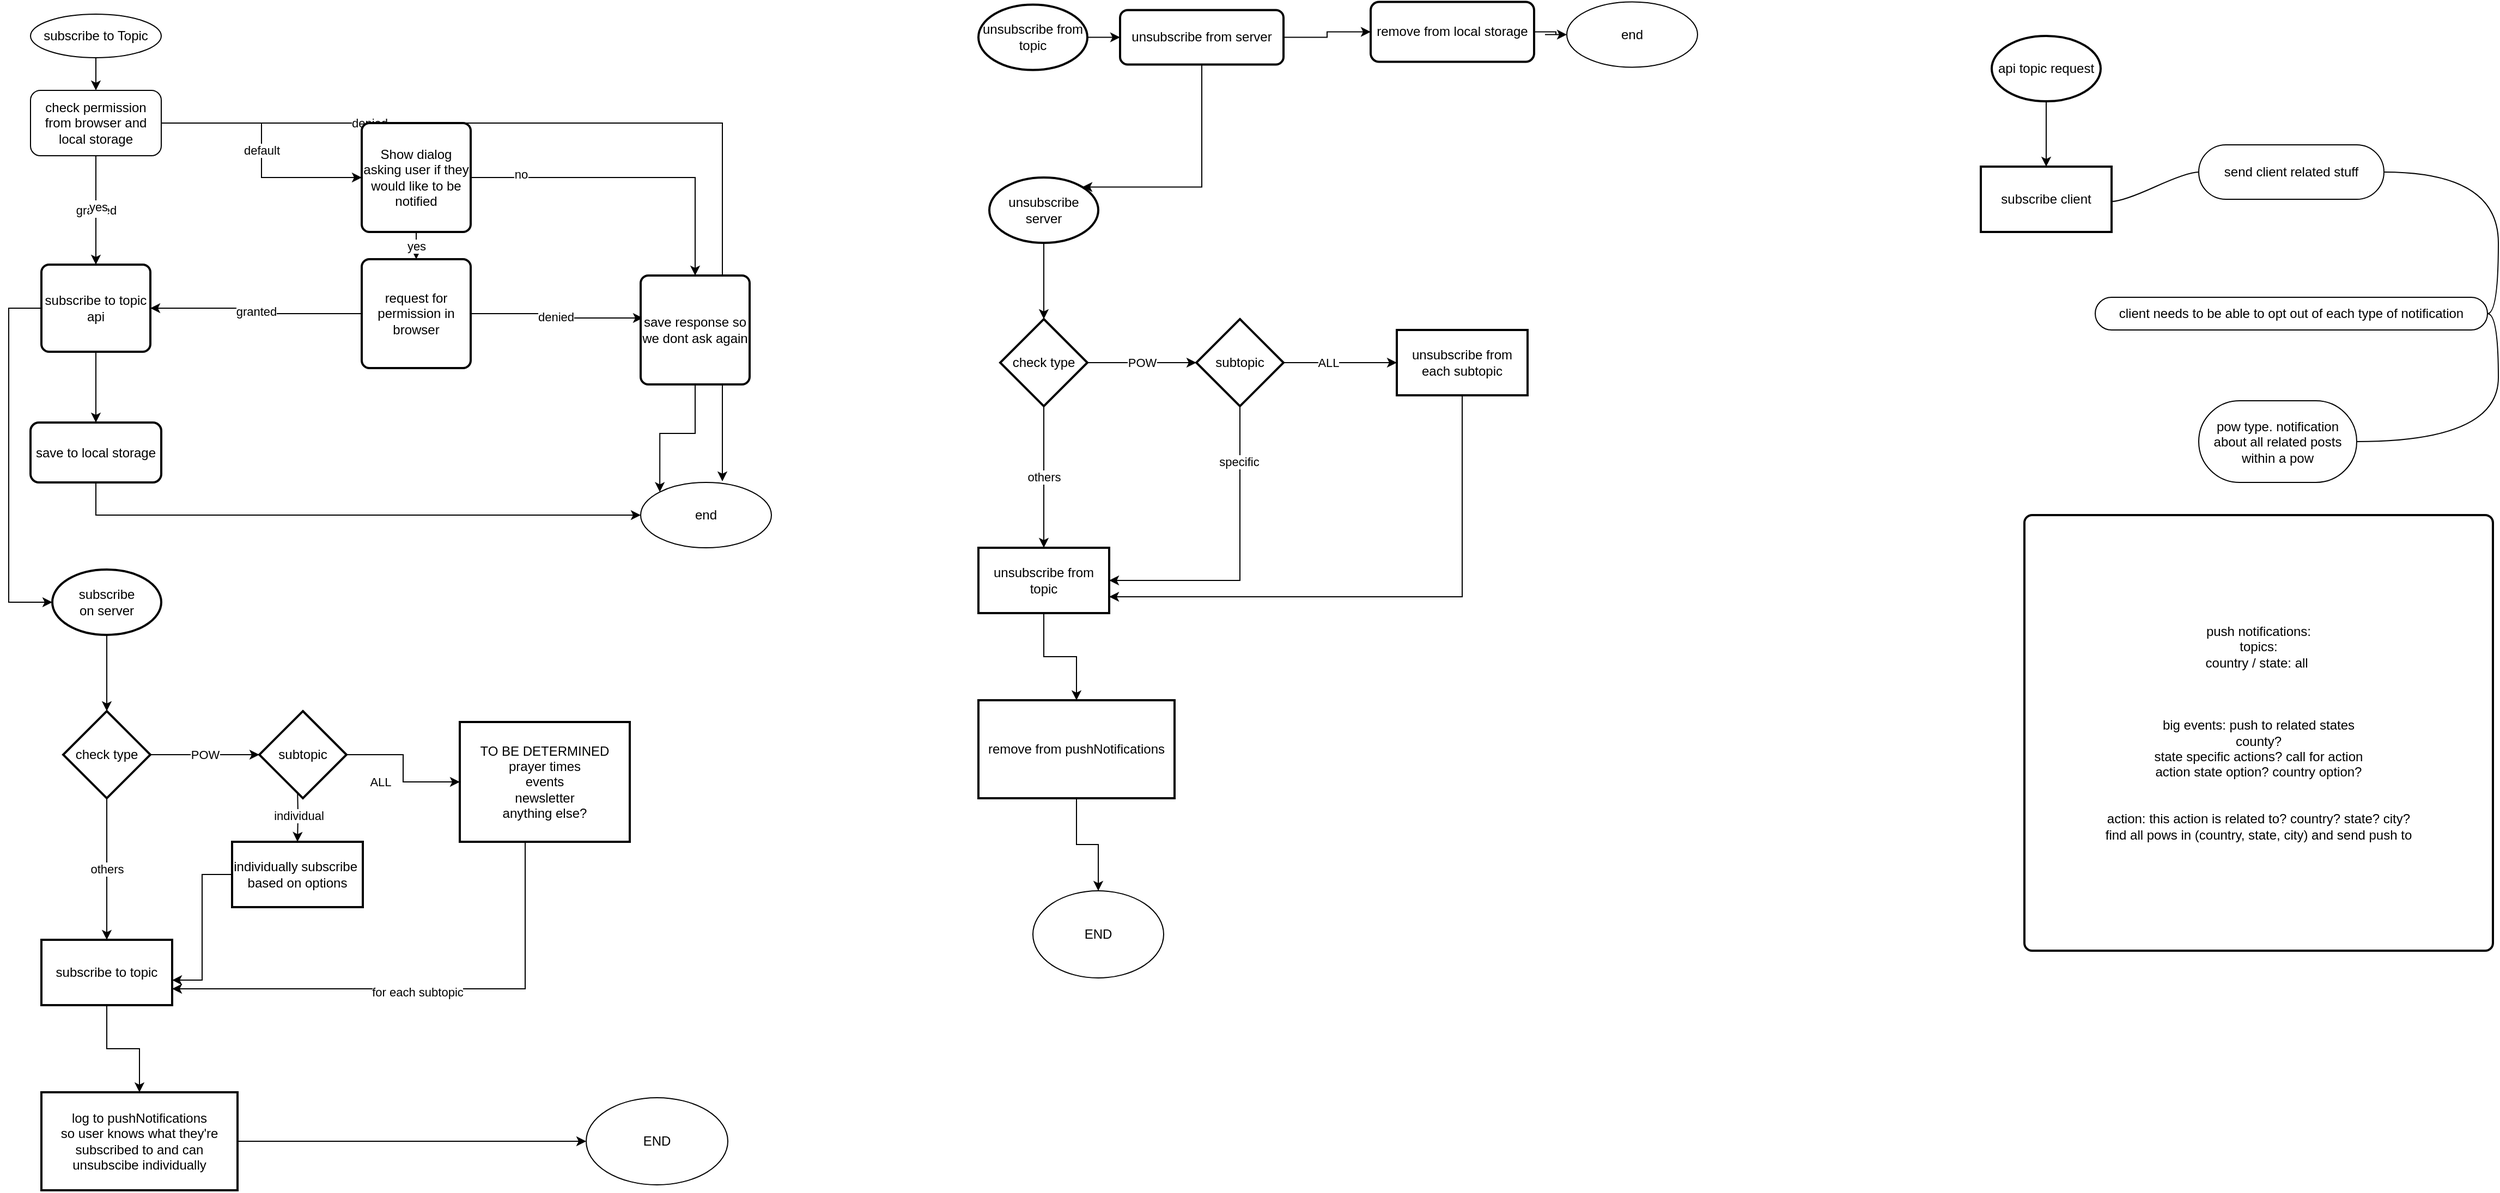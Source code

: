 <mxfile version="20.8.11" type="device"><diagram id="C5RBs43oDa-KdzZeNtuy" name="Page-1"><mxGraphModel dx="2012" dy="1293" grid="1" gridSize="10" guides="1" tooltips="1" connect="1" arrows="1" fold="1" page="1" pageScale="1" pageWidth="827" pageHeight="1169" math="0" shadow="0"><root><mxCell id="WIyWlLk6GJQsqaUBKTNV-0"/><mxCell id="WIyWlLk6GJQsqaUBKTNV-1" parent="WIyWlLk6GJQsqaUBKTNV-0"/><mxCell id="SufS6bkA-0Iss4v9HHAJ-12" value="" style="edgeStyle=orthogonalEdgeStyle;rounded=0;orthogonalLoop=1;jettySize=auto;html=1;" parent="WIyWlLk6GJQsqaUBKTNV-1" source="WIyWlLk6GJQsqaUBKTNV-3" target="SufS6bkA-0Iss4v9HHAJ-11" edge="1"><mxGeometry relative="1" as="geometry"/></mxCell><mxCell id="WIyWlLk6GJQsqaUBKTNV-3" value="subscribe to Topic" style="ellipse;whiteSpace=wrap;html=1;" parent="WIyWlLk6GJQsqaUBKTNV-1" vertex="1"><mxGeometry x="60" y="20" width="120" height="40" as="geometry"/></mxCell><mxCell id="SufS6bkA-0Iss4v9HHAJ-48" value="" style="edgeStyle=orthogonalEdgeStyle;rounded=0;orthogonalLoop=1;jettySize=auto;html=1;" parent="WIyWlLk6GJQsqaUBKTNV-1" source="WIyWlLk6GJQsqaUBKTNV-10" target="SufS6bkA-0Iss4v9HHAJ-47" edge="1"><mxGeometry relative="1" as="geometry"/></mxCell><mxCell id="r6ylJwYdUAWY3ZbnUyGu-55" style="edgeStyle=orthogonalEdgeStyle;rounded=0;orthogonalLoop=1;jettySize=auto;html=1;" edge="1" parent="WIyWlLk6GJQsqaUBKTNV-1" source="WIyWlLk6GJQsqaUBKTNV-10" target="r6ylJwYdUAWY3ZbnUyGu-13"><mxGeometry relative="1" as="geometry"><Array as="points"><mxPoint x="40" y="290"/><mxPoint x="40" y="560"/></Array></mxGeometry></mxCell><mxCell id="WIyWlLk6GJQsqaUBKTNV-10" value="subscribe to topic api" style="rounded=1;whiteSpace=wrap;html=1;absoluteArcSize=1;arcSize=14;strokeWidth=2;" parent="WIyWlLk6GJQsqaUBKTNV-1" vertex="1"><mxGeometry x="70" y="250" width="100" height="80" as="geometry"/></mxCell><mxCell id="SufS6bkA-0Iss4v9HHAJ-1" value="end" style="ellipse;whiteSpace=wrap;html=1;" parent="WIyWlLk6GJQsqaUBKTNV-1" vertex="1"><mxGeometry x="620" y="450" width="120" height="60" as="geometry"/></mxCell><mxCell id="SufS6bkA-0Iss4v9HHAJ-14" value="granted" style="edgeStyle=orthogonalEdgeStyle;rounded=0;orthogonalLoop=1;jettySize=auto;html=1;entryX=0.5;entryY=0;entryDx=0;entryDy=0;" parent="WIyWlLk6GJQsqaUBKTNV-1" source="SufS6bkA-0Iss4v9HHAJ-11" target="WIyWlLk6GJQsqaUBKTNV-10" edge="1"><mxGeometry relative="1" as="geometry"><mxPoint x="180" y="430" as="targetPoint"/></mxGeometry></mxCell><mxCell id="SufS6bkA-0Iss4v9HHAJ-15" value="yes" style="edgeLabel;html=1;align=center;verticalAlign=middle;resizable=0;points=[];" parent="SufS6bkA-0Iss4v9HHAJ-14" vertex="1" connectable="0"><mxGeometry x="-0.067" y="2" relative="1" as="geometry"><mxPoint as="offset"/></mxGeometry></mxCell><mxCell id="SufS6bkA-0Iss4v9HHAJ-36" value="default" style="edgeStyle=orthogonalEdgeStyle;rounded=0;orthogonalLoop=1;jettySize=auto;html=1;entryX=0;entryY=0.5;entryDx=0;entryDy=0;" parent="WIyWlLk6GJQsqaUBKTNV-1" source="SufS6bkA-0Iss4v9HHAJ-11" target="SufS6bkA-0Iss4v9HHAJ-19" edge="1"><mxGeometry relative="1" as="geometry"><mxPoint x="334" y="185" as="targetPoint"/></mxGeometry></mxCell><mxCell id="r6ylJwYdUAWY3ZbnUyGu-0" style="edgeStyle=orthogonalEdgeStyle;rounded=0;orthogonalLoop=1;jettySize=auto;html=1;entryX=0.625;entryY=-0.017;entryDx=0;entryDy=0;entryPerimeter=0;" edge="1" parent="WIyWlLk6GJQsqaUBKTNV-1" source="SufS6bkA-0Iss4v9HHAJ-11" target="SufS6bkA-0Iss4v9HHAJ-1"><mxGeometry relative="1" as="geometry"/></mxCell><mxCell id="r6ylJwYdUAWY3ZbnUyGu-1" value="denied" style="edgeLabel;html=1;align=center;verticalAlign=middle;resizable=0;points=[];" vertex="1" connectable="0" parent="r6ylJwYdUAWY3ZbnUyGu-0"><mxGeometry x="-0.548" relative="1" as="geometry"><mxPoint as="offset"/></mxGeometry></mxCell><mxCell id="SufS6bkA-0Iss4v9HHAJ-11" value="check permission&lt;br&gt;from browser and local storage" style="whiteSpace=wrap;html=1;rounded=1;glass=0;strokeWidth=1;shadow=0;" parent="WIyWlLk6GJQsqaUBKTNV-1" vertex="1"><mxGeometry x="60" y="90" width="120" height="60" as="geometry"/></mxCell><mxCell id="SufS6bkA-0Iss4v9HHAJ-25" value="yes" style="edgeStyle=orthogonalEdgeStyle;rounded=0;orthogonalLoop=1;jettySize=auto;html=1;" parent="WIyWlLk6GJQsqaUBKTNV-1" source="SufS6bkA-0Iss4v9HHAJ-19" target="SufS6bkA-0Iss4v9HHAJ-24" edge="1"><mxGeometry relative="1" as="geometry"/></mxCell><mxCell id="r6ylJwYdUAWY3ZbnUyGu-2" style="edgeStyle=orthogonalEdgeStyle;rounded=0;orthogonalLoop=1;jettySize=auto;html=1;" edge="1" parent="WIyWlLk6GJQsqaUBKTNV-1" source="SufS6bkA-0Iss4v9HHAJ-19" target="SufS6bkA-0Iss4v9HHAJ-31"><mxGeometry relative="1" as="geometry"/></mxCell><mxCell id="r6ylJwYdUAWY3ZbnUyGu-3" value="no" style="edgeLabel;html=1;align=center;verticalAlign=middle;resizable=0;points=[];" vertex="1" connectable="0" parent="r6ylJwYdUAWY3ZbnUyGu-2"><mxGeometry x="-0.688" y="3" relative="1" as="geometry"><mxPoint as="offset"/></mxGeometry></mxCell><mxCell id="SufS6bkA-0Iss4v9HHAJ-19" value="Show dialog asking user if they would like to be notified" style="rounded=1;whiteSpace=wrap;html=1;absoluteArcSize=1;arcSize=14;strokeWidth=2;" parent="WIyWlLk6GJQsqaUBKTNV-1" vertex="1"><mxGeometry x="364" y="120" width="100" height="100" as="geometry"/></mxCell><mxCell id="SufS6bkA-0Iss4v9HHAJ-33" value="granted" style="edgeStyle=orthogonalEdgeStyle;rounded=0;orthogonalLoop=1;jettySize=auto;html=1;entryX=1;entryY=0.5;entryDx=0;entryDy=0;" parent="WIyWlLk6GJQsqaUBKTNV-1" source="SufS6bkA-0Iss4v9HHAJ-24" target="WIyWlLk6GJQsqaUBKTNV-10" edge="1"><mxGeometry relative="1" as="geometry"/></mxCell><mxCell id="r6ylJwYdUAWY3ZbnUyGu-4" value="denied" style="edgeStyle=orthogonalEdgeStyle;rounded=0;orthogonalLoop=1;jettySize=auto;html=1;entryX=0.02;entryY=0.39;entryDx=0;entryDy=0;entryPerimeter=0;" edge="1" parent="WIyWlLk6GJQsqaUBKTNV-1" source="SufS6bkA-0Iss4v9HHAJ-24" target="SufS6bkA-0Iss4v9HHAJ-31"><mxGeometry relative="1" as="geometry"/></mxCell><mxCell id="SufS6bkA-0Iss4v9HHAJ-24" value="request for permission in browser" style="rounded=1;whiteSpace=wrap;html=1;absoluteArcSize=1;arcSize=14;strokeWidth=2;" parent="WIyWlLk6GJQsqaUBKTNV-1" vertex="1"><mxGeometry x="364" y="245" width="100" height="100" as="geometry"/></mxCell><mxCell id="r6ylJwYdUAWY3ZbnUyGu-5" style="edgeStyle=orthogonalEdgeStyle;rounded=0;orthogonalLoop=1;jettySize=auto;html=1;entryX=0;entryY=0;entryDx=0;entryDy=0;" edge="1" parent="WIyWlLk6GJQsqaUBKTNV-1" source="SufS6bkA-0Iss4v9HHAJ-31" target="SufS6bkA-0Iss4v9HHAJ-1"><mxGeometry relative="1" as="geometry"><mxPoint x="670" y="680" as="targetPoint"/></mxGeometry></mxCell><mxCell id="SufS6bkA-0Iss4v9HHAJ-31" value="save response so we dont ask again" style="rounded=1;whiteSpace=wrap;html=1;absoluteArcSize=1;arcSize=14;strokeWidth=2;" parent="WIyWlLk6GJQsqaUBKTNV-1" vertex="1"><mxGeometry x="620" y="260" width="100" height="100" as="geometry"/></mxCell><mxCell id="SufS6bkA-0Iss4v9HHAJ-49" style="edgeStyle=orthogonalEdgeStyle;rounded=0;orthogonalLoop=1;jettySize=auto;html=1;entryX=0;entryY=0.5;entryDx=0;entryDy=0;" parent="WIyWlLk6GJQsqaUBKTNV-1" source="SufS6bkA-0Iss4v9HHAJ-47" target="SufS6bkA-0Iss4v9HHAJ-1" edge="1"><mxGeometry relative="1" as="geometry"><Array as="points"><mxPoint x="120" y="480"/></Array><mxPoint x="650" y="730" as="targetPoint"/></mxGeometry></mxCell><mxCell id="SufS6bkA-0Iss4v9HHAJ-47" value="save to local storage" style="whiteSpace=wrap;html=1;rounded=1;arcSize=14;strokeWidth=2;" parent="WIyWlLk6GJQsqaUBKTNV-1" vertex="1"><mxGeometry x="60" y="395" width="120" height="55" as="geometry"/></mxCell><mxCell id="SufS6bkA-0Iss4v9HHAJ-53" value="" style="edgeStyle=orthogonalEdgeStyle;rounded=0;orthogonalLoop=1;jettySize=auto;html=1;" parent="WIyWlLk6GJQsqaUBKTNV-1" source="SufS6bkA-0Iss4v9HHAJ-50" target="SufS6bkA-0Iss4v9HHAJ-52" edge="1"><mxGeometry relative="1" as="geometry"/></mxCell><mxCell id="SufS6bkA-0Iss4v9HHAJ-50" value="api topic request" style="strokeWidth=2;html=1;shape=mxgraph.flowchart.start_1;whiteSpace=wrap;" parent="WIyWlLk6GJQsqaUBKTNV-1" vertex="1"><mxGeometry x="1860" y="40" width="100" height="60" as="geometry"/></mxCell><mxCell id="SufS6bkA-0Iss4v9HHAJ-52" value="subscribe client" style="whiteSpace=wrap;html=1;strokeWidth=2;" parent="WIyWlLk6GJQsqaUBKTNV-1" vertex="1"><mxGeometry x="1850" y="160" width="120" height="60" as="geometry"/></mxCell><mxCell id="SufS6bkA-0Iss4v9HHAJ-57" value="" style="edgeStyle=entityRelationEdgeStyle;rounded=0;orthogonalLoop=1;jettySize=auto;html=1;startArrow=none;endArrow=none;segment=10;curved=1;sourcePerimeterSpacing=0;targetPerimeterSpacing=0;" parent="WIyWlLk6GJQsqaUBKTNV-1" source="SufS6bkA-0Iss4v9HHAJ-54" target="SufS6bkA-0Iss4v9HHAJ-56" edge="1"><mxGeometry relative="1" as="geometry"/></mxCell><mxCell id="SufS6bkA-0Iss4v9HHAJ-54" value="send client related stuff" style="whiteSpace=wrap;html=1;rounded=1;arcSize=50;align=center;verticalAlign=middle;strokeWidth=1;autosize=1;spacing=4;treeFolding=1;treeMoving=1;newEdgeStyle={&quot;edgeStyle&quot;:&quot;entityRelationEdgeStyle&quot;,&quot;startArrow&quot;:&quot;none&quot;,&quot;endArrow&quot;:&quot;none&quot;,&quot;segment&quot;:10,&quot;curved&quot;:1,&quot;sourcePerimeterSpacing&quot;:0,&quot;targetPerimeterSpacing&quot;:0};" parent="WIyWlLk6GJQsqaUBKTNV-1" vertex="1"><mxGeometry x="2050" y="140" width="170" height="50" as="geometry"/></mxCell><mxCell id="SufS6bkA-0Iss4v9HHAJ-55" value="" style="edgeStyle=entityRelationEdgeStyle;startArrow=none;endArrow=none;segment=10;curved=1;sourcePerimeterSpacing=0;targetPerimeterSpacing=0;rounded=0;" parent="WIyWlLk6GJQsqaUBKTNV-1" target="SufS6bkA-0Iss4v9HHAJ-54" edge="1"><mxGeometry relative="1" as="geometry"><mxPoint x="1970" y="192" as="sourcePoint"/></mxGeometry></mxCell><mxCell id="SufS6bkA-0Iss4v9HHAJ-59" value="" style="edgeStyle=entityRelationEdgeStyle;rounded=0;orthogonalLoop=1;jettySize=auto;html=1;startArrow=none;endArrow=none;segment=10;curved=1;sourcePerimeterSpacing=0;targetPerimeterSpacing=0;" parent="WIyWlLk6GJQsqaUBKTNV-1" source="SufS6bkA-0Iss4v9HHAJ-56" target="SufS6bkA-0Iss4v9HHAJ-58" edge="1"><mxGeometry relative="1" as="geometry"/></mxCell><mxCell id="SufS6bkA-0Iss4v9HHAJ-56" value="client needs to be able to opt out of each type of notification" style="whiteSpace=wrap;html=1;rounded=1;arcSize=50;align=center;verticalAlign=middle;strokeWidth=1;autosize=1;spacing=4;treeFolding=1;treeMoving=1;newEdgeStyle={&quot;edgeStyle&quot;:&quot;entityRelationEdgeStyle&quot;,&quot;startArrow&quot;:&quot;none&quot;,&quot;endArrow&quot;:&quot;none&quot;,&quot;segment&quot;:10,&quot;curved&quot;:1,&quot;sourcePerimeterSpacing&quot;:0,&quot;targetPerimeterSpacing&quot;:0};" parent="WIyWlLk6GJQsqaUBKTNV-1" vertex="1"><mxGeometry x="1955" y="280" width="360" height="30" as="geometry"/></mxCell><mxCell id="SufS6bkA-0Iss4v9HHAJ-58" value="pow type. notification about all related posts within a pow" style="whiteSpace=wrap;html=1;rounded=1;arcSize=50;strokeWidth=1;spacing=4;" parent="WIyWlLk6GJQsqaUBKTNV-1" vertex="1"><mxGeometry x="2050" y="375" width="145" height="75" as="geometry"/></mxCell><mxCell id="SufS6bkA-0Iss4v9HHAJ-60" value="push notifications:&lt;br&gt;topics:&lt;br&gt;country / state: all&amp;nbsp;&lt;br&gt;&lt;br&gt;&lt;br&gt;&lt;br&gt;big events: push to related states&lt;br&gt;county?&lt;br&gt;state specific actions? call for action&lt;br&gt;action state option? country option?&lt;br&gt;&lt;br&gt;&lt;br&gt;action: this action is related to? country? state? city?&lt;br&gt;find all pows in (country, state, city) and send push to&lt;br&gt;" style="rounded=1;whiteSpace=wrap;html=1;absoluteArcSize=1;arcSize=14;strokeWidth=2;" parent="WIyWlLk6GJQsqaUBKTNV-1" vertex="1"><mxGeometry x="1890" y="480" width="430" height="400" as="geometry"/></mxCell><mxCell id="r6ylJwYdUAWY3ZbnUyGu-10" style="edgeStyle=orthogonalEdgeStyle;rounded=0;orthogonalLoop=1;jettySize=auto;html=1;entryX=0;entryY=0.5;entryDx=0;entryDy=0;" edge="1" parent="WIyWlLk6GJQsqaUBKTNV-1" source="r6ylJwYdUAWY3ZbnUyGu-6" target="r6ylJwYdUAWY3ZbnUyGu-8"><mxGeometry relative="1" as="geometry"/></mxCell><mxCell id="r6ylJwYdUAWY3ZbnUyGu-6" value="unsubscribe from topic" style="strokeWidth=2;html=1;shape=mxgraph.flowchart.start_1;whiteSpace=wrap;" vertex="1" parent="WIyWlLk6GJQsqaUBKTNV-1"><mxGeometry x="930" y="11.25" width="100" height="60" as="geometry"/></mxCell><mxCell id="r6ylJwYdUAWY3ZbnUyGu-12" style="edgeStyle=orthogonalEdgeStyle;rounded=0;orthogonalLoop=1;jettySize=auto;html=1;entryX=0;entryY=0.5;entryDx=0;entryDy=0;" edge="1" parent="WIyWlLk6GJQsqaUBKTNV-1" source="r6ylJwYdUAWY3ZbnUyGu-7" target="r6ylJwYdUAWY3ZbnUyGu-9"><mxGeometry relative="1" as="geometry"/></mxCell><mxCell id="r6ylJwYdUAWY3ZbnUyGu-7" value="remove from local storage" style="whiteSpace=wrap;html=1;rounded=1;arcSize=14;strokeWidth=2;" vertex="1" parent="WIyWlLk6GJQsqaUBKTNV-1"><mxGeometry x="1290" y="8.75" width="150" height="55" as="geometry"/></mxCell><mxCell id="r6ylJwYdUAWY3ZbnUyGu-11" style="edgeStyle=orthogonalEdgeStyle;rounded=0;orthogonalLoop=1;jettySize=auto;html=1;entryX=0;entryY=0.5;entryDx=0;entryDy=0;" edge="1" parent="WIyWlLk6GJQsqaUBKTNV-1" source="r6ylJwYdUAWY3ZbnUyGu-8" target="r6ylJwYdUAWY3ZbnUyGu-7"><mxGeometry relative="1" as="geometry"/></mxCell><mxCell id="r6ylJwYdUAWY3ZbnUyGu-57" style="edgeStyle=orthogonalEdgeStyle;rounded=0;orthogonalLoop=1;jettySize=auto;html=1;entryX=0.855;entryY=0.145;entryDx=0;entryDy=0;entryPerimeter=0;" edge="1" parent="WIyWlLk6GJQsqaUBKTNV-1" source="r6ylJwYdUAWY3ZbnUyGu-8" target="r6ylJwYdUAWY3ZbnUyGu-38"><mxGeometry relative="1" as="geometry"><Array as="points"><mxPoint x="1135" y="179"/></Array></mxGeometry></mxCell><mxCell id="r6ylJwYdUAWY3ZbnUyGu-8" value="unsubscribe from server" style="rounded=1;whiteSpace=wrap;html=1;absoluteArcSize=1;arcSize=14;strokeWidth=2;" vertex="1" parent="WIyWlLk6GJQsqaUBKTNV-1"><mxGeometry x="1060" y="16.25" width="150" height="50" as="geometry"/></mxCell><mxCell id="r6ylJwYdUAWY3ZbnUyGu-9" value="end" style="ellipse;whiteSpace=wrap;html=1;" vertex="1" parent="WIyWlLk6GJQsqaUBKTNV-1"><mxGeometry x="1470" y="8.75" width="120" height="60" as="geometry"/></mxCell><mxCell id="r6ylJwYdUAWY3ZbnUyGu-16" value="" style="edgeStyle=orthogonalEdgeStyle;rounded=0;orthogonalLoop=1;jettySize=auto;html=1;" edge="1" parent="WIyWlLk6GJQsqaUBKTNV-1" source="r6ylJwYdUAWY3ZbnUyGu-13" target="r6ylJwYdUAWY3ZbnUyGu-15"><mxGeometry relative="1" as="geometry"/></mxCell><mxCell id="r6ylJwYdUAWY3ZbnUyGu-13" value="subscribe&lt;br&gt;on server" style="strokeWidth=2;html=1;shape=mxgraph.flowchart.start_1;whiteSpace=wrap;" vertex="1" parent="WIyWlLk6GJQsqaUBKTNV-1"><mxGeometry x="80" y="530" width="100" height="60" as="geometry"/></mxCell><mxCell id="r6ylJwYdUAWY3ZbnUyGu-18" value="POW" style="edgeStyle=orthogonalEdgeStyle;rounded=0;orthogonalLoop=1;jettySize=auto;html=1;entryX=0;entryY=0.5;entryDx=0;entryDy=0;" edge="1" parent="WIyWlLk6GJQsqaUBKTNV-1" source="r6ylJwYdUAWY3ZbnUyGu-15" target="r6ylJwYdUAWY3ZbnUyGu-27"><mxGeometry relative="1" as="geometry"><mxPoint x="245" y="700" as="targetPoint"/></mxGeometry></mxCell><mxCell id="r6ylJwYdUAWY3ZbnUyGu-30" value="others" style="edgeStyle=orthogonalEdgeStyle;rounded=0;orthogonalLoop=1;jettySize=auto;html=1;entryX=0.5;entryY=0;entryDx=0;entryDy=0;" edge="1" parent="WIyWlLk6GJQsqaUBKTNV-1" source="r6ylJwYdUAWY3ZbnUyGu-15" target="r6ylJwYdUAWY3ZbnUyGu-29"><mxGeometry relative="1" as="geometry"/></mxCell><mxCell id="r6ylJwYdUAWY3ZbnUyGu-15" value="check type" style="rhombus;whiteSpace=wrap;html=1;strokeWidth=2;" vertex="1" parent="WIyWlLk6GJQsqaUBKTNV-1"><mxGeometry x="90" y="660" width="80" height="80" as="geometry"/></mxCell><mxCell id="r6ylJwYdUAWY3ZbnUyGu-21" value="individual" style="edgeStyle=orthogonalEdgeStyle;rounded=0;orthogonalLoop=1;jettySize=auto;html=1;" edge="1" parent="WIyWlLk6GJQsqaUBKTNV-1" target="r6ylJwYdUAWY3ZbnUyGu-20"><mxGeometry relative="1" as="geometry"><mxPoint x="305" y="730" as="sourcePoint"/></mxGeometry></mxCell><mxCell id="r6ylJwYdUAWY3ZbnUyGu-25" style="edgeStyle=orthogonalEdgeStyle;rounded=0;orthogonalLoop=1;jettySize=auto;html=1;entryX=0;entryY=0.5;entryDx=0;entryDy=0;exitX=1;exitY=0.5;exitDx=0;exitDy=0;" edge="1" parent="WIyWlLk6GJQsqaUBKTNV-1" source="r6ylJwYdUAWY3ZbnUyGu-27" target="r6ylJwYdUAWY3ZbnUyGu-24"><mxGeometry relative="1" as="geometry"><mxPoint x="365" y="700" as="sourcePoint"/></mxGeometry></mxCell><mxCell id="r6ylJwYdUAWY3ZbnUyGu-26" value="ALL" style="edgeLabel;html=1;align=center;verticalAlign=middle;resizable=0;points=[];" vertex="1" connectable="0" parent="r6ylJwYdUAWY3ZbnUyGu-25"><mxGeometry x="0.258" y="2" relative="1" as="geometry"><mxPoint x="-25" y="2" as="offset"/></mxGeometry></mxCell><mxCell id="r6ylJwYdUAWY3ZbnUyGu-32" style="edgeStyle=orthogonalEdgeStyle;rounded=0;orthogonalLoop=1;jettySize=auto;html=1;entryX=1;entryY=0.617;entryDx=0;entryDy=0;entryPerimeter=0;" edge="1" parent="WIyWlLk6GJQsqaUBKTNV-1" source="r6ylJwYdUAWY3ZbnUyGu-20" target="r6ylJwYdUAWY3ZbnUyGu-29"><mxGeometry relative="1" as="geometry"/></mxCell><mxCell id="r6ylJwYdUAWY3ZbnUyGu-20" value="individually subscribe&amp;nbsp;&lt;br&gt;based on options" style="whiteSpace=wrap;html=1;strokeWidth=2;" vertex="1" parent="WIyWlLk6GJQsqaUBKTNV-1"><mxGeometry x="245" y="780" width="120" height="60" as="geometry"/></mxCell><mxCell id="r6ylJwYdUAWY3ZbnUyGu-31" style="edgeStyle=orthogonalEdgeStyle;rounded=0;orthogonalLoop=1;jettySize=auto;html=1;entryX=1;entryY=0.75;entryDx=0;entryDy=0;" edge="1" parent="WIyWlLk6GJQsqaUBKTNV-1" source="r6ylJwYdUAWY3ZbnUyGu-24" target="r6ylJwYdUAWY3ZbnUyGu-29"><mxGeometry relative="1" as="geometry"><Array as="points"><mxPoint x="514" y="915"/></Array></mxGeometry></mxCell><mxCell id="r6ylJwYdUAWY3ZbnUyGu-56" value="for each subtopic" style="edgeLabel;html=1;align=center;verticalAlign=middle;resizable=0;points=[];" vertex="1" connectable="0" parent="r6ylJwYdUAWY3ZbnUyGu-31"><mxGeometry x="0.019" y="3" relative="1" as="geometry"><mxPoint as="offset"/></mxGeometry></mxCell><mxCell id="r6ylJwYdUAWY3ZbnUyGu-24" value="TO BE DETERMINED&lt;br&gt;prayer times&lt;br&gt;events&lt;br&gt;newsletter&lt;br&gt;anything else?" style="whiteSpace=wrap;html=1;strokeWidth=2;" vertex="1" parent="WIyWlLk6GJQsqaUBKTNV-1"><mxGeometry x="454" y="670" width="156" height="110" as="geometry"/></mxCell><mxCell id="r6ylJwYdUAWY3ZbnUyGu-27" value="subtopic" style="rhombus;whiteSpace=wrap;html=1;strokeWidth=2;" vertex="1" parent="WIyWlLk6GJQsqaUBKTNV-1"><mxGeometry x="270" y="660" width="80" height="80" as="geometry"/></mxCell><mxCell id="r6ylJwYdUAWY3ZbnUyGu-34" value="" style="edgeStyle=orthogonalEdgeStyle;rounded=0;orthogonalLoop=1;jettySize=auto;html=1;" edge="1" parent="WIyWlLk6GJQsqaUBKTNV-1" source="r6ylJwYdUAWY3ZbnUyGu-29" target="r6ylJwYdUAWY3ZbnUyGu-33"><mxGeometry relative="1" as="geometry"/></mxCell><mxCell id="r6ylJwYdUAWY3ZbnUyGu-29" value="subscribe to topic" style="whiteSpace=wrap;html=1;strokeWidth=2;" vertex="1" parent="WIyWlLk6GJQsqaUBKTNV-1"><mxGeometry x="70" y="870" width="120" height="60" as="geometry"/></mxCell><mxCell id="r6ylJwYdUAWY3ZbnUyGu-36" value="" style="edgeStyle=orthogonalEdgeStyle;rounded=0;orthogonalLoop=1;jettySize=auto;html=1;" edge="1" parent="WIyWlLk6GJQsqaUBKTNV-1" source="r6ylJwYdUAWY3ZbnUyGu-33" target="r6ylJwYdUAWY3ZbnUyGu-35"><mxGeometry relative="1" as="geometry"/></mxCell><mxCell id="r6ylJwYdUAWY3ZbnUyGu-33" value="log to pushNotifications&lt;br&gt;so user knows what they're subscribed to and can unsubscibe individually" style="whiteSpace=wrap;html=1;strokeWidth=2;" vertex="1" parent="WIyWlLk6GJQsqaUBKTNV-1"><mxGeometry x="70" y="1010" width="180" height="90" as="geometry"/></mxCell><mxCell id="r6ylJwYdUAWY3ZbnUyGu-35" value="END" style="ellipse;whiteSpace=wrap;html=1;" vertex="1" parent="WIyWlLk6GJQsqaUBKTNV-1"><mxGeometry x="570" y="1015" width="130" height="80" as="geometry"/></mxCell><mxCell id="r6ylJwYdUAWY3ZbnUyGu-37" value="" style="edgeStyle=orthogonalEdgeStyle;rounded=0;orthogonalLoop=1;jettySize=auto;html=1;" edge="1" parent="WIyWlLk6GJQsqaUBKTNV-1" source="r6ylJwYdUAWY3ZbnUyGu-38" target="r6ylJwYdUAWY3ZbnUyGu-41"><mxGeometry relative="1" as="geometry"/></mxCell><mxCell id="r6ylJwYdUAWY3ZbnUyGu-38" value="unsubscribe&lt;br&gt;server" style="strokeWidth=2;html=1;shape=mxgraph.flowchart.start_1;whiteSpace=wrap;" vertex="1" parent="WIyWlLk6GJQsqaUBKTNV-1"><mxGeometry x="940" y="170" width="100" height="60" as="geometry"/></mxCell><mxCell id="r6ylJwYdUAWY3ZbnUyGu-39" value="POW" style="edgeStyle=orthogonalEdgeStyle;rounded=0;orthogonalLoop=1;jettySize=auto;html=1;entryX=0;entryY=0.5;entryDx=0;entryDy=0;" edge="1" parent="WIyWlLk6GJQsqaUBKTNV-1" source="r6ylJwYdUAWY3ZbnUyGu-41" target="r6ylJwYdUAWY3ZbnUyGu-49"><mxGeometry relative="1" as="geometry"><mxPoint x="1105" y="340" as="targetPoint"/></mxGeometry></mxCell><mxCell id="r6ylJwYdUAWY3ZbnUyGu-40" value="others" style="edgeStyle=orthogonalEdgeStyle;rounded=0;orthogonalLoop=1;jettySize=auto;html=1;entryX=0.5;entryY=0;entryDx=0;entryDy=0;" edge="1" parent="WIyWlLk6GJQsqaUBKTNV-1" source="r6ylJwYdUAWY3ZbnUyGu-41" target="r6ylJwYdUAWY3ZbnUyGu-51"><mxGeometry relative="1" as="geometry"/></mxCell><mxCell id="r6ylJwYdUAWY3ZbnUyGu-41" value="check type" style="rhombus;whiteSpace=wrap;html=1;strokeWidth=2;" vertex="1" parent="WIyWlLk6GJQsqaUBKTNV-1"><mxGeometry x="950" y="300" width="80" height="80" as="geometry"/></mxCell><mxCell id="r6ylJwYdUAWY3ZbnUyGu-43" style="edgeStyle=orthogonalEdgeStyle;rounded=0;orthogonalLoop=1;jettySize=auto;html=1;entryX=0;entryY=0.5;entryDx=0;entryDy=0;exitX=1;exitY=0.5;exitDx=0;exitDy=0;" edge="1" parent="WIyWlLk6GJQsqaUBKTNV-1" source="r6ylJwYdUAWY3ZbnUyGu-49" target="r6ylJwYdUAWY3ZbnUyGu-48"><mxGeometry relative="1" as="geometry"><mxPoint x="1225" y="340" as="sourcePoint"/></mxGeometry></mxCell><mxCell id="r6ylJwYdUAWY3ZbnUyGu-44" value="ALL" style="edgeLabel;html=1;align=center;verticalAlign=middle;resizable=0;points=[];" vertex="1" connectable="0" parent="r6ylJwYdUAWY3ZbnUyGu-43"><mxGeometry x="0.258" y="2" relative="1" as="geometry"><mxPoint x="-25" y="2" as="offset"/></mxGeometry></mxCell><mxCell id="r6ylJwYdUAWY3ZbnUyGu-47" style="edgeStyle=orthogonalEdgeStyle;rounded=0;orthogonalLoop=1;jettySize=auto;html=1;entryX=1;entryY=0.75;entryDx=0;entryDy=0;" edge="1" parent="WIyWlLk6GJQsqaUBKTNV-1" source="r6ylJwYdUAWY3ZbnUyGu-48" target="r6ylJwYdUAWY3ZbnUyGu-51"><mxGeometry relative="1" as="geometry"><Array as="points"><mxPoint x="1374" y="555"/></Array></mxGeometry></mxCell><mxCell id="r6ylJwYdUAWY3ZbnUyGu-48" value="unsubscribe from each subtopic" style="whiteSpace=wrap;html=1;strokeWidth=2;" vertex="1" parent="WIyWlLk6GJQsqaUBKTNV-1"><mxGeometry x="1314" y="310" width="120" height="60" as="geometry"/></mxCell><mxCell id="r6ylJwYdUAWY3ZbnUyGu-58" style="edgeStyle=orthogonalEdgeStyle;rounded=0;orthogonalLoop=1;jettySize=auto;html=1;entryX=1;entryY=0.5;entryDx=0;entryDy=0;" edge="1" parent="WIyWlLk6GJQsqaUBKTNV-1" source="r6ylJwYdUAWY3ZbnUyGu-49" target="r6ylJwYdUAWY3ZbnUyGu-51"><mxGeometry relative="1" as="geometry"><Array as="points"><mxPoint x="1170" y="540"/></Array></mxGeometry></mxCell><mxCell id="r6ylJwYdUAWY3ZbnUyGu-59" value="specific" style="edgeLabel;html=1;align=center;verticalAlign=middle;resizable=0;points=[];" vertex="1" connectable="0" parent="r6ylJwYdUAWY3ZbnUyGu-58"><mxGeometry x="-0.639" y="-1" relative="1" as="geometry"><mxPoint as="offset"/></mxGeometry></mxCell><mxCell id="r6ylJwYdUAWY3ZbnUyGu-49" value="subtopic" style="rhombus;whiteSpace=wrap;html=1;strokeWidth=2;" vertex="1" parent="WIyWlLk6GJQsqaUBKTNV-1"><mxGeometry x="1130" y="300" width="80" height="80" as="geometry"/></mxCell><mxCell id="r6ylJwYdUAWY3ZbnUyGu-50" value="" style="edgeStyle=orthogonalEdgeStyle;rounded=0;orthogonalLoop=1;jettySize=auto;html=1;" edge="1" parent="WIyWlLk6GJQsqaUBKTNV-1" source="r6ylJwYdUAWY3ZbnUyGu-51" target="r6ylJwYdUAWY3ZbnUyGu-53"><mxGeometry relative="1" as="geometry"/></mxCell><mxCell id="r6ylJwYdUAWY3ZbnUyGu-51" value="unsubscribe from topic" style="whiteSpace=wrap;html=1;strokeWidth=2;" vertex="1" parent="WIyWlLk6GJQsqaUBKTNV-1"><mxGeometry x="930" y="510" width="120" height="60" as="geometry"/></mxCell><mxCell id="r6ylJwYdUAWY3ZbnUyGu-52" value="" style="edgeStyle=orthogonalEdgeStyle;rounded=0;orthogonalLoop=1;jettySize=auto;html=1;" edge="1" parent="WIyWlLk6GJQsqaUBKTNV-1" source="r6ylJwYdUAWY3ZbnUyGu-53" target="r6ylJwYdUAWY3ZbnUyGu-54"><mxGeometry relative="1" as="geometry"/></mxCell><mxCell id="r6ylJwYdUAWY3ZbnUyGu-53" value="remove from pushNotifications&lt;br&gt;" style="whiteSpace=wrap;html=1;strokeWidth=2;" vertex="1" parent="WIyWlLk6GJQsqaUBKTNV-1"><mxGeometry x="930" y="650" width="180" height="90" as="geometry"/></mxCell><mxCell id="r6ylJwYdUAWY3ZbnUyGu-54" value="END" style="ellipse;whiteSpace=wrap;html=1;" vertex="1" parent="WIyWlLk6GJQsqaUBKTNV-1"><mxGeometry x="980" y="825" width="120" height="80" as="geometry"/></mxCell></root></mxGraphModel></diagram></mxfile>